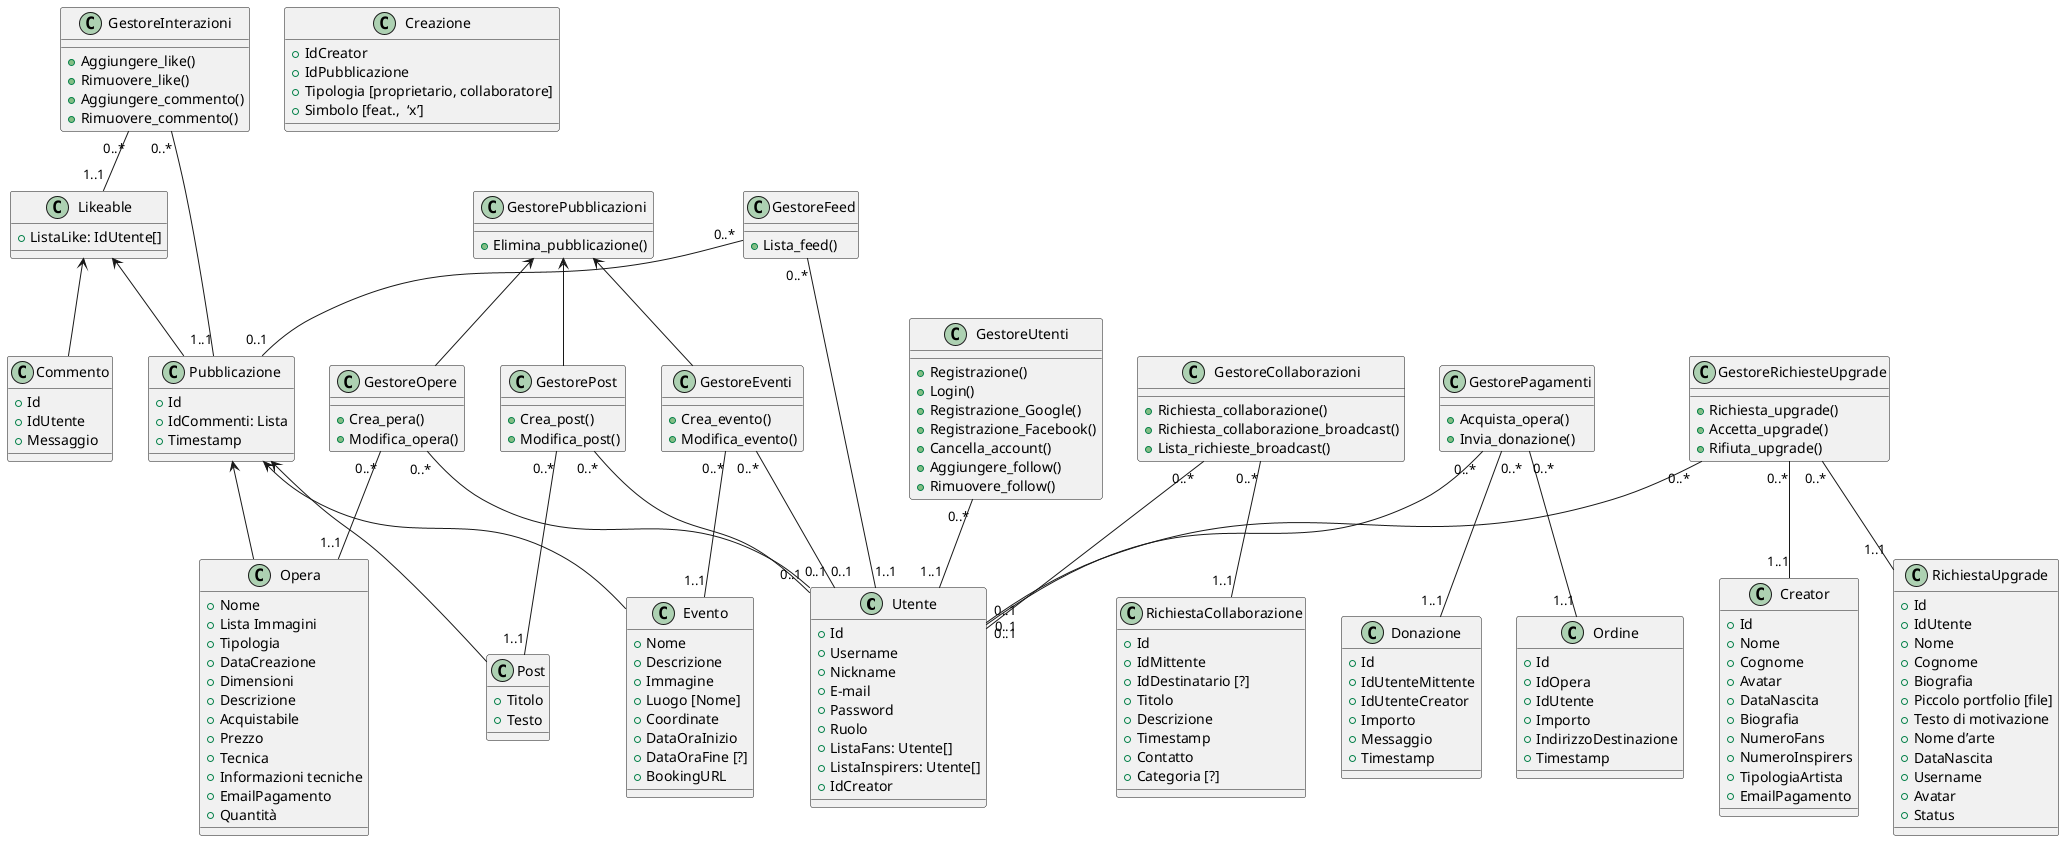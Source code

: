 @startuml
'skinparam linetype ortho

class Utente {
+ Id
+ Username
+ Nickname
+ E-mail
+ Password
+ Ruolo
+ ListaFans: Utente[]
+ ListaInspirers: Utente[]
+ IdCreator
}

class Creator {
+ Id
+ Nome
+ Cognome
+ Avatar
+ DataNascita
+ Biografia
+ NumeroFans
+ NumeroInspirers
+ TipologiaArtista
+ EmailPagamento
}

class Creazione {
+ IdCreator
+ IdPubblicazione
+ Tipologia [proprietario, collaboratore]
+ Simbolo [feat.,  ‘x’]
}

class Opera {
+ Nome
+ Lista Immagini
+ Tipologia
+ DataCreazione
+ Dimensioni
+ Descrizione
+ Acquistabile
+ Prezzo
+ Tecnica
+ Informazioni tecniche
+ EmailPagamento
+ Quantità
}

class Post {
+ Titolo
+ Testo
}

class Evento {
+ Nome
+ Descrizione
+ Immagine
+ Luogo [Nome]
+ Coordinate
+ DataOraInizio
+ DataOraFine [?]
+ BookingURL
}

class Commento {
+ Id
+ IdUtente
+ Messaggio
}

class Pubblicazione {
+ Id
+ IdCommenti: Lista
+ Timestamp
}

class Likeable {
+ ListaLike: IdUtente[]
}

class GestoreInterazioni {
+ Aggiungere_like()
+ Rimuovere_like()
+ Aggiungere_commento()
+ Rimuovere_commento()
}

class RichiestaCollaborazione {
+ Id
+ IdMittente
+ IdDestinatario [?]
+ Titolo
+ Descrizione
+ Timestamp
+ Contatto
+ Categoria [?]
}

class GestoreCollaborazioni {
+ Richiesta_collaborazione()
+ Richiesta_collaborazione_broadcast()
+ Lista_richieste_broadcast()
}

class GestorePubblicazioni {
+ Elimina_pubblicazione()
}

class GestorePost {
+ Crea_post()
+ Modifica_post()
}

class GestoreOpere {
+ Crea_pera()
+ Modifica_opera()
}

class GestoreEventi {
+ Crea_evento()
+ Modifica_evento()
}

class Donazione {
+ Id
+ IdUtenteMittente
+ IdUtenteCreator
+ Importo
+ Messaggio
+ Timestamp
}

class Ordine {
+ Id
+ IdOpera
+ IdUtente
+ Importo
+ IndirizzoDestinazione
+ Timestamp
}

class GestorePagamenti {
+ Acquista_opera()
+ Invia_donazione()
}

class GestoreFeed {
+ Lista_feed()
}

class RichiestaUpgrade {
+ Id
+ IdUtente
+ Nome
+ Cognome
+ Biografia
+ Piccolo portfolio [file]
+ Testo di motivazione
+ Nome d’arte
+ DataNascita
+ Username
+ Avatar
+ Status
}

class GestoreRichiesteUpgrade {
+ Richiesta_upgrade()
+ Accetta_upgrade()
+ Rifiuta_upgrade()
}

 class GestoreUtenti {
+ Registrazione()
+ Login()
+ Registrazione_Google()
+ Registrazione_Facebook()
+ Cancella_account()
+ Aggiungere_follow()
+ Rimuovere_follow()
}

Opera -up-> Pubblicazione
Post -up-> Pubblicazione
Evento -up-> Pubblicazione
Pubblicazione -up-> Likeable
Commento -up-> Likeable
GestorePost -up-> GestorePubblicazioni
GestoreOpere -up-> GestorePubblicazioni
GestoreEventi -up-> GestorePubblicazioni

GestoreInterazioni "0..*" -- "1..1" Pubblicazione
GestoreInterazioni "0..*" -- "1..1" Likeable
GestorePost "0..*" -- "0..1" Utente
GestorePost "0..*" -- "1..1" Post
GestoreOpere "0..*" -- "0..1" Utente
GestoreOpere "0..*" -- "1..1" Opera
GestoreEventi "0..*" -- "0..1" Utente
GestoreEventi "0..*" -- "1..1" Evento
GestorePagamenti "0..*" -- "0..1" Utente
GestorePagamenti "0..*" -- "1..1" Donazione
GestorePagamenti "0..*" -- "1..1" Ordine
GestoreFeed "0..*" -- "1..1" Utente
GestoreFeed "0..*" -- "0..1" Pubblicazione
GestoreRichiesteUpgrade "0..*" -- "0..1" Utente
GestoreRichiesteUpgrade "0..*" -- "1..1" RichiestaUpgrade
GestoreRichiesteUpgrade "0..*" -- "1..1" Creator
GestoreUtenti "0..*" -- "1..1" Utente
GestoreCollaborazioni "0..*" -- "1..1" RichiestaCollaborazione
GestoreCollaborazioni "0..*" -- "0..1" Utente
@enduml
